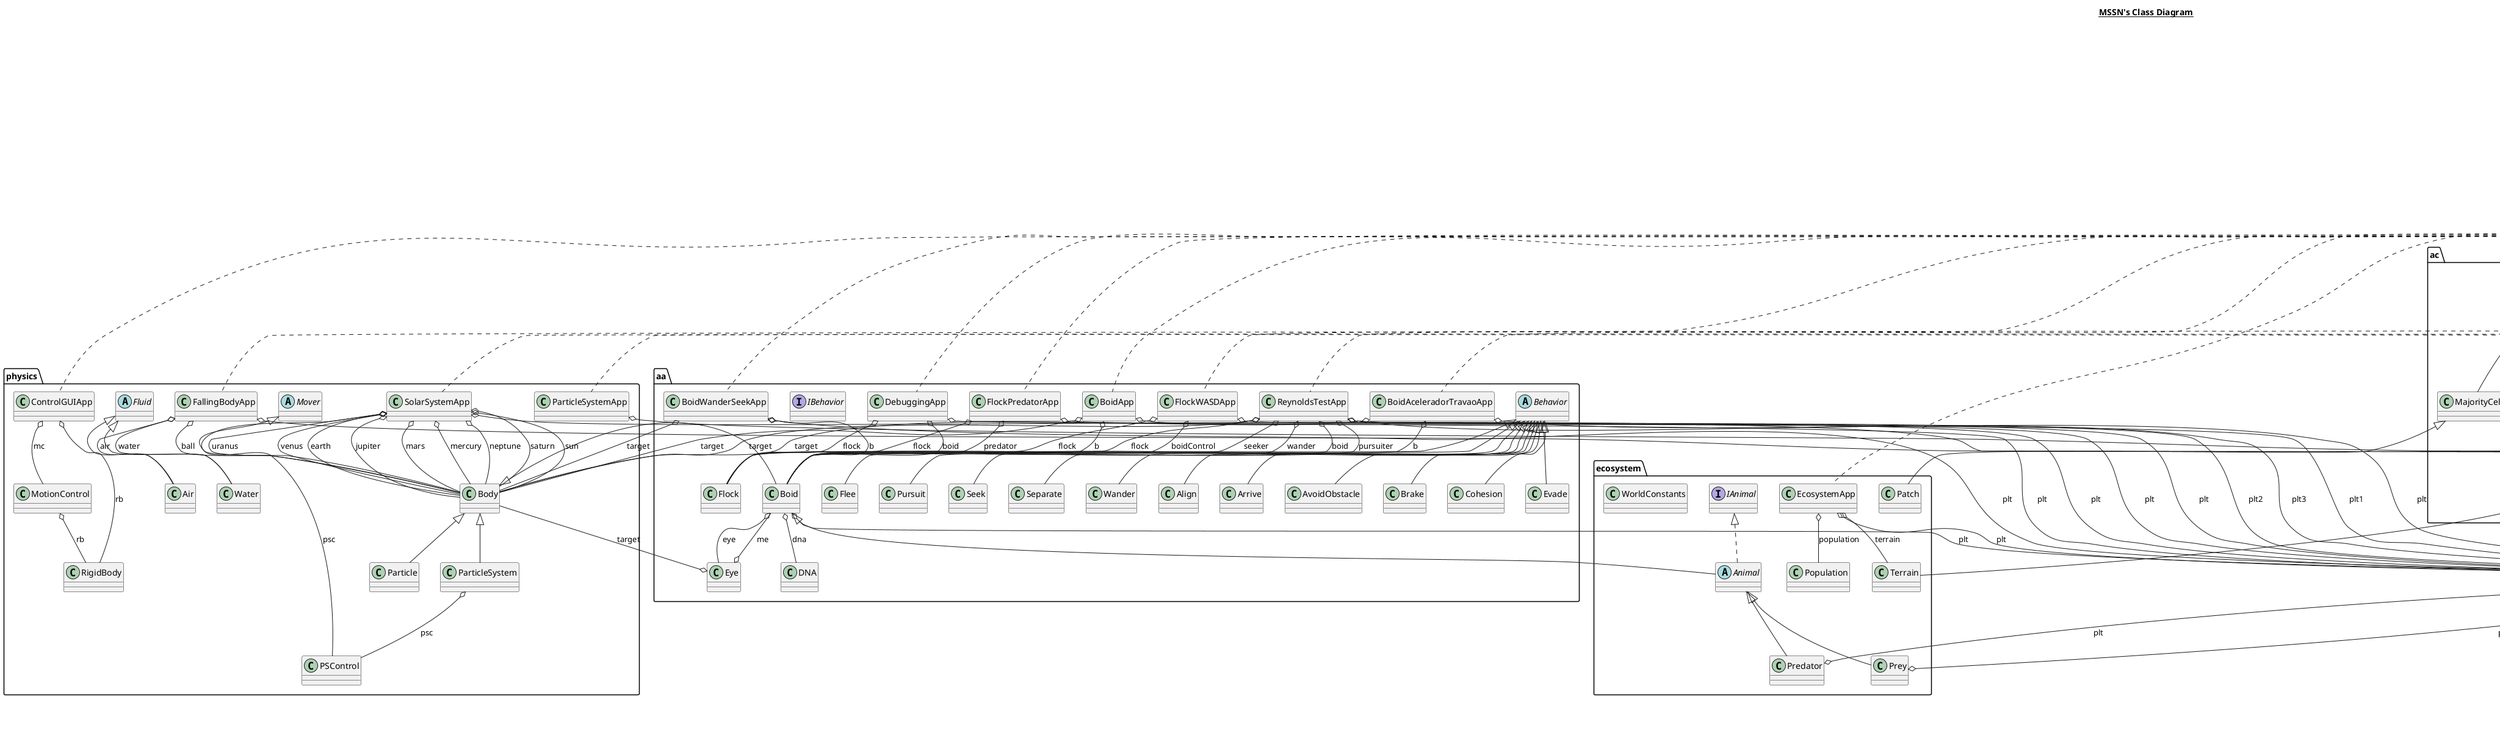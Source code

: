 @startuml

title __MSSN's Class Diagram__\n

  namespace Sketch_TP0 {
    class Sketch_TP0.SketchCartoon {
    }
  }
  

  namespace Sketch_TP0 {
    class Sketch_TP0.SketchLogo {
    }
  }
  

  namespace Sketch_TP0 {
    class Sketch_TP0.SketchLogoComEasing {
    }
  }
  

  namespace aa {
    class aa.Align {
    }
  }
  

  namespace aa {
    class aa.Arrive {
    }
  }
  

  namespace aa {
    class aa.AvoidObstacle {
    }
  }
  

  namespace aa {
    abstract class aa.Behavior {
    }
  }
  

  namespace aa {
    class aa.Boid {
    }
  }
  

  namespace aa {
    class aa.BoidAceleradorTravaoApp {
    }
  }
  

  namespace aa {
    class aa.BoidApp {
    }
  }
  

  namespace aa {
    class aa.BoidWanderSeekApp {
    }
  }
  

  namespace aa {
    class aa.Brake {
    }
  }
  

  namespace aa {
    class aa.Cohesion {
    }
  }
  

  namespace aa {
    class aa.DNA {
    }
  }
  

  namespace aa {
    class aa.DebuggingApp {
    }
  }
  

  namespace aa {
    class aa.Evade {
    }
  }
  

  namespace aa {
    class aa.Eye {
    }
  }
  

  namespace aa {
    class aa.Flee {
    }
  }
  

  namespace aa {
    class aa.Flock {
    }
  }
  

  namespace aa {
    class aa.FlockPredatorApp {
    }
  }
  

  namespace aa {
    class aa.FlockWASDApp {
    }
  }
  

  namespace aa {
    interface aa.IBehavior {
    }
  }
  

  namespace aa {
    class aa.Pursuit {
    }
  }
  

  namespace aa {
    class aa.ReynoldsTestApp {
    }
  }
  

  namespace aa {
    class aa.Seek {
    }
  }
  

  namespace aa {
    class aa.Separate {
    }
  }
  

  namespace aa {
    class aa.Wander {
    }
  }
  

  namespace ac {
    class ac.ACElementar {
    }
  }
  

  namespace ac {
    class ac.Cell {
    }
  }
  

  namespace ac {
    class ac.CellularAutomata {
    }
  }
  

  namespace ac {
    class ac.GOL {
    }
  }
  

  namespace ac {
    class ac.MajorityCA {
    }
  }
  

  namespace ac {
    class ac.MajorityCell {
    }
  }
  

  namespace ac {
    class ac.SketchACElementar {
    }
  }
  

  namespace ac {
    class ac.SketchGOL {
    }
  }
  

  namespace ac {
    class ac.TestCA {
    }
  }
  

  namespace ac {
    class ac.TestMajorityCA {
    }
  }
  

  namespace chaos_game {
    class chaos_game.ChaosGame {
    }
  }
  

  namespace chaos_game {
    class chaos_game.Pentagon_ChaosGame {
    }
  }
  

  namespace chaos_game {
    class chaos_game.XSides_ChaosGame {
    }
  }
  

  namespace dla {
    class dla.DLA {
    }
  }
  

  namespace dla {
    interface dla.IProcessingApp {
    }
  }
  

  namespace dla {
    class dla.Walker {
    }
  }
  

  namespace ecosystem {
    abstract class ecosystem.Animal {
    }
  }
  

  namespace ecosystem {
    class ecosystem.EcosystemApp {
    }
  }
  

  namespace ecosystem {
    interface ecosystem.IAnimal {
    }
  }
  

  namespace ecosystem {
    class ecosystem.Patch {
    }
  }
  

  namespace ecosystem {
    class ecosystem.Population {
    }
  }
  

  namespace ecosystem {
    class ecosystem.Predator {
    }
  }
  

  namespace ecosystem {
    class ecosystem.Prey {
    }
  }
  

  namespace ecosystem {
    class ecosystem.Terrain {
    }
  }
  

  namespace ecosystem {
    class ecosystem.WorldConstants {
    }
  }
  

  namespace fractals {
    class fractals.ForestApp {
    }
  }
  

  namespace fractals {
    class fractals.FruitTreeApp {
    }
  }
  

  namespace fractals {
    class fractals.LSystem {
    }
  }
  

  namespace fractals {
    class fractals.LSystemApp {
    }
  }
  

  namespace fractals {
    namespace Mandelbrot {
      interface fractals.Mandelbrot.IProcessingApp {
      }
    }
  }
  

  namespace fractals {
    namespace Mandelbrot {
      class fractals.Mandelbrot.MandelbrotApp {
      }
    }
  }
  

  namespace fractals {
    namespace Mandelbrot {
      class fractals.Mandelbrot.MandelbrotSet {
      }
    }
  }
  

  namespace fractals {
    namespace Mandelbrot {
      class fractals.Mandelbrot.ProcessingSetup {
      }
    }
  }
  

  namespace fractals {
    class fractals.Rule {
    }
  }
  

  namespace fractals {
    class fractals.Tree {
    }
  }
  

  namespace fractals {
    class fractals.Turtle {
    }
  }
  

  namespace fractals {
    class fractals.TurtleFruit {
    }
  }
  

  namespace physics {
    class physics.Air {
    }
  }
  

  namespace physics {
    class physics.Body {
    }
  }
  

  namespace physics {
    class physics.ControlGUIApp {
    }
  }
  

  namespace physics {
    class physics.FallingBodyApp {
    }
  }
  

  namespace physics {
    abstract class physics.Fluid {
    }
  }
  

  namespace physics {
    class physics.MotionControl {
    }
  }
  

  namespace physics {
    abstract class physics.Mover {
    }
  }
  

  namespace physics {
    class physics.PSControl {
    }
  }
  

  namespace physics {
    class physics.Particle {
    }
  }
  

  namespace physics {
    class physics.ParticleSystem {
    }
  }
  

  namespace physics {
    class physics.ParticleSystemApp {
    }
  }
  

  namespace physics {
    class physics.RigidBody {
    }
  }
  

  namespace physics {
    class physics.SolarSystemApp {
    }
  }
  

  namespace physics {
    class physics.Water {
    }
  }
  

  namespace setup {
    interface setup.IProcessingApp {
    }
  }
  

  namespace setup {
    class setup.ProcessingSetup {
    }
  }
  

  namespace tools {
    class tools.Complex {
    }
  }
  

  namespace tools {
    class tools.CustomRandomGenerator {
    }
  }
  

  namespace tools {
    class tools.Histogram {
    }
  }
  

  namespace tools {
    class tools.SubPlot {
    }
  }
  

  namespace tools {
    class tools.TestHistogram {
    }
  }
  

  namespace tools {
    class tools.TimeGraph {
    }
  }
  

  Sketch_TP0.SketchCartoon .up.|> setup.IProcessingApp
  Sketch_TP0.SketchLogo .up.|> setup.IProcessingApp
  Sketch_TP0.SketchLogoComEasing .up.|> setup.IProcessingApp
  aa.Align -up-|> aa.Behavior
  aa.Arrive -up-|> aa.Behavior
  aa.AvoidObstacle -up-|> aa.Behavior
  aa.Boid -up-|> physics.Body
  aa.Boid o-- aa.DNA : dna
  aa.Boid o-- aa.Eye : eye
  aa.Boid o-- tools.SubPlot : plt
  aa.BoidAceleradorTravaoApp .up.|> setup.IProcessingApp
  aa.BoidAceleradorTravaoApp o-- aa.Boid : b
  aa.BoidAceleradorTravaoApp o-- tools.SubPlot : plt
  aa.BoidAceleradorTravaoApp o-- physics.Body : target
  aa.BoidApp .up.|> setup.IProcessingApp
  aa.BoidApp o-- aa.Boid : b
  aa.BoidApp o-- tools.SubPlot : plt
  aa.BoidApp o-- physics.Body : target
  aa.BoidWanderSeekApp .up.|> setup.IProcessingApp
  aa.BoidWanderSeekApp o-- aa.Boid : b
  aa.BoidWanderSeekApp o-- tools.SubPlot : plt
  aa.BoidWanderSeekApp o-- physics.Body : target
  aa.Brake -up-|> aa.Behavior
  aa.Cohesion -up-|> aa.Behavior
  aa.DebuggingApp .up.|> setup.IProcessingApp
  aa.DebuggingApp o-- aa.Boid : boid
  aa.DebuggingApp o-- aa.Flock : flock
  aa.DebuggingApp o-- tools.SubPlot : plt
  aa.Evade -up-|> aa.Behavior
  aa.Eye o-- physics.Body : target
  aa.Eye o-- aa.Boid : me
  aa.Flee -up-|> aa.Behavior
  aa.FlockPredatorApp .up.|> setup.IProcessingApp
  aa.FlockPredatorApp o-- aa.Flock : flock
  aa.FlockPredatorApp o-- tools.SubPlot : plt
  aa.FlockPredatorApp o-- aa.Boid : predator
  aa.FlockWASDApp .up.|> setup.IProcessingApp
  aa.FlockWASDApp o-- aa.Boid : boidControl
  aa.FlockWASDApp o-- aa.Flock : flock
  aa.FlockWASDApp o-- tools.SubPlot : plt
  aa.Pursuit -up-|> aa.Behavior
  aa.ReynoldsTestApp .up.|> setup.IProcessingApp
  aa.ReynoldsTestApp o-- aa.Boid : boid
  aa.ReynoldsTestApp o-- aa.Flock : flock
  aa.ReynoldsTestApp o-- tools.SubPlot : plt1
  aa.ReynoldsTestApp o-- tools.SubPlot : plt2
  aa.ReynoldsTestApp o-- tools.SubPlot : plt3
  aa.ReynoldsTestApp o-- aa.Boid : pursuiter
  aa.ReynoldsTestApp o-- aa.Boid : seeker
  aa.ReynoldsTestApp o-- physics.Body : target
  aa.ReynoldsTestApp o-- aa.Boid : wander
  aa.Seek -up-|> aa.Behavior
  aa.Separate -up-|> aa.Behavior
  aa.Wander -up-|> aa.Behavior
  ac.Cell o-- ac.CellularAutomata : ca
  ac.CellularAutomata o-- tools.SubPlot : plt
  ac.MajorityCA -up-|> ac.CellularAutomata
  ac.MajorityCell -up-|> ac.Cell
  ac.MajorityCell o-- tools.Histogram : hist
  ac.SketchACElementar .up.|> setup.IProcessingApp
  ac.SketchACElementar o-- ac.ACElementar : ac
  ac.SketchGOL .up.|> setup.IProcessingApp
  ac.SketchGOL o-- ac.GOL : gol
  ac.TestCA .up.|> setup.IProcessingApp
  ac.TestCA o-- ac.CellularAutomata : ca
  ac.TestCA o-- tools.SubPlot : plt
  ac.TestMajorityCA .up.|> setup.IProcessingApp
  ac.TestMajorityCA o-- ac.MajorityCA : ca
  ac.TestMajorityCA o-- tools.SubPlot : plt
  chaos_game.ChaosGame .up.|> setup.IProcessingApp
  chaos_game.Pentagon_ChaosGame .up.|> setup.IProcessingApp
  chaos_game.XSides_ChaosGame .up.|> setup.IProcessingApp
  dla.DLA .up.|> setup.IProcessingApp
  dla.Walker o-- dla.Walker.State : state
  ecosystem.Animal .up.|> ecosystem.IAnimal
  ecosystem.Animal -up-|> aa.Boid
  ecosystem.EcosystemApp .up.|> setup.IProcessingApp
  ecosystem.EcosystemApp o-- tools.SubPlot : plt
  ecosystem.EcosystemApp o-- ecosystem.Population : population
  ecosystem.EcosystemApp o-- ecosystem.Terrain : terrain
  ecosystem.Patch -up-|> ac.MajorityCell
  ecosystem.Predator -up-|> ecosystem.Animal
  ecosystem.Predator o-- tools.SubPlot : plt
  ecosystem.Prey -up-|> ecosystem.Animal
  ecosystem.Prey o-- tools.SubPlot : plt
  ecosystem.Terrain -up-|> ac.MajorityCA
  fractals.ForestApp .up.|> fractals.Mandelbrot.IProcessingApp
  fractals.ForestApp o-- tools.SubPlot : plt
  fractals.FruitTreeApp .up.|> setup.IProcessingApp
  fractals.FruitTreeApp o-- fractals.LSystem : lsys
  fractals.FruitTreeApp o-- tools.SubPlot : plt
  fractals.FruitTreeApp o-- fractals.Turtle : turtle
  fractals.LSystemApp .up.|> setup.IProcessingApp
  fractals.LSystemApp o-- fractals.LSystem : lsys
  fractals.LSystemApp o-- tools.SubPlot : plt
  fractals.LSystemApp o-- fractals.Turtle : turtle
  fractals.Mandelbrot.MandelbrotApp .up.|> fractals.Mandelbrot.IProcessingApp
  fractals.Mandelbrot.MandelbrotApp o-- fractals.Mandelbrot.MandelbrotSet : ms
  fractals.Mandelbrot.MandelbrotApp o-- tools.SubPlot : plt
  fractals.Mandelbrot.ProcessingSetup -up-|> processing.core.PApplet
  fractals.Tree o-- fractals.LSystem : lsys
  fractals.Tree o-- fractals.Turtle : turtle
  physics.Air -up-|> physics.Fluid
  physics.Body -up-|> physics.Mover
  physics.ControlGUIApp .up.|> setup.IProcessingApp
  physics.ControlGUIApp o-- physics.RigidBody.ControlType : ct
  physics.ControlGUIApp o-- physics.MotionControl : mc
  physics.ControlGUIApp o-- physics.RigidBody : rb
  physics.FallingBodyApp .up.|> setup.IProcessingApp
  physics.FallingBodyApp o-- physics.Air : air
  physics.FallingBodyApp o-- physics.Body : ball
  physics.FallingBodyApp o-- tools.SubPlot : plt
  physics.FallingBodyApp o-- physics.Water : water
  physics.MotionControl o-- physics.RigidBody.ControlType : ct
  physics.MotionControl o-- physics.RigidBody : rb
  physics.Particle -up-|> physics.Body
  physics.ParticleSystem -up-|> physics.Body
  physics.ParticleSystem o-- physics.PSControl : psc
  physics.ParticleSystemApp .up.|> setup.IProcessingApp
  physics.ParticleSystemApp o-- tools.SubPlot : plt
  physics.SolarSystemApp .up.|> setup.IProcessingApp
  physics.SolarSystemApp o-- physics.Body : earth
  physics.SolarSystemApp o-- physics.Body : jupiter
  physics.SolarSystemApp o-- physics.Body : mars
  physics.SolarSystemApp o-- physics.Body : mercury
  physics.SolarSystemApp o-- physics.Body : neptune
  physics.SolarSystemApp o-- tools.SubPlot : plt
  physics.SolarSystemApp o-- physics.PSControl : psc
  physics.SolarSystemApp o-- physics.Body : saturn
  physics.SolarSystemApp o-- physics.Body : sun
  physics.SolarSystemApp o-- physics.Body : uranus
  physics.SolarSystemApp o-- physics.Body : venus
  physics.Water -up-|> physics.Fluid
  setup.ProcessingSetup -up-|> processing.core.PApplet
  tools.TimeGraph o-- tools.SubPlot : plt


right footer


PlantUML diagram generated by SketchIt! (https://bitbucket.org/pmesmeur/sketch.it)
For more information about this tool, please contact philippe.mesmeur@gmail.com
endfooter

@enduml
